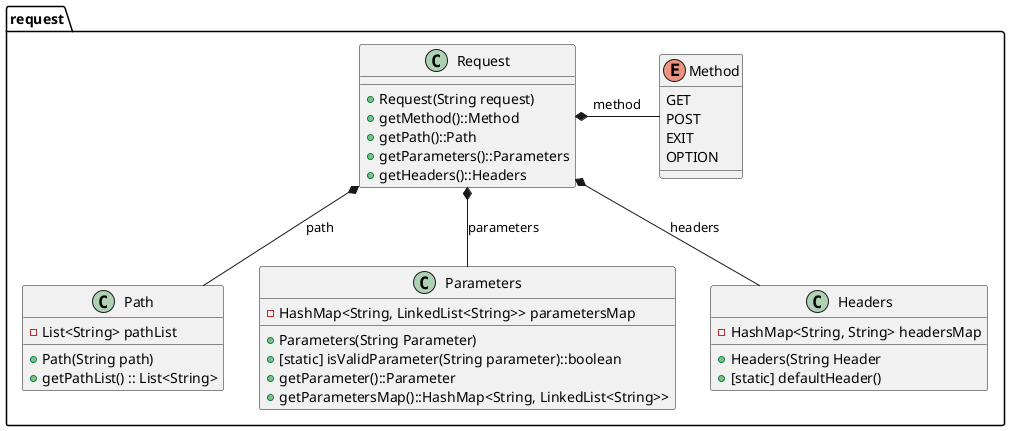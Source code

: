 @startuml
package request{
class Request{
    +Request(String request)
    +getMethod()::Method
    +getPath()::Path
    +getParameters()::Parameters
    +getHeaders()::Headers
}
enum Method{
    GET
    POST
    EXIT
    OPTION
}
class Path{
     -List<String> pathList
     +Path(String path)
     +getPathList() :: List<String>
}

class Parameters{
    -HashMap<String, LinkedList<String>> parametersMap
    +Parameters(String Parameter)
    +[static] isValidParameter(String parameter)::boolean
    +getParameter()::Parameter
    +getParametersMap()::HashMap<String, LinkedList<String>>
}
class Headers{
    -HashMap<String, String> headersMap
    +Headers(String Header
    + [static] defaultHeader()


}

Request  *-right- Method : method
Request  *-down- Path : path
Request  *-down- Parameters : parameters
Request  *-down- Headers : headers
}
@enduml